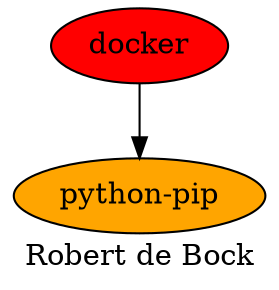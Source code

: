 
digraph PhiloDilemma {
  label = "Robert de Bock" ;
  overlap=false
  {
    "python-pip" [fillcolor=orange style=filled]
    docker [fillcolor=red style=filled]
  }
  docker -> "python-pip"
}
